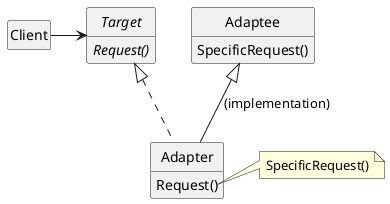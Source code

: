 ﻿@startuml
skinparam style strictuml
skinparam backgroundColor transparent
skinparam defaultFontName Arial
skinparam style strictuml

skinparam noteFontName Courier New

hide empty members
interface Target {
  {abstract} Request()
}
class Adapter implements Target {
  Request()
}
note right of Adapter::Request
SpecificRequest()
end note
class Adaptee {
  SpecificRequest()
}

Adaptee <|-down- Adapter : (implementation)

class Client {
}
Client -r-> Target
@enduml